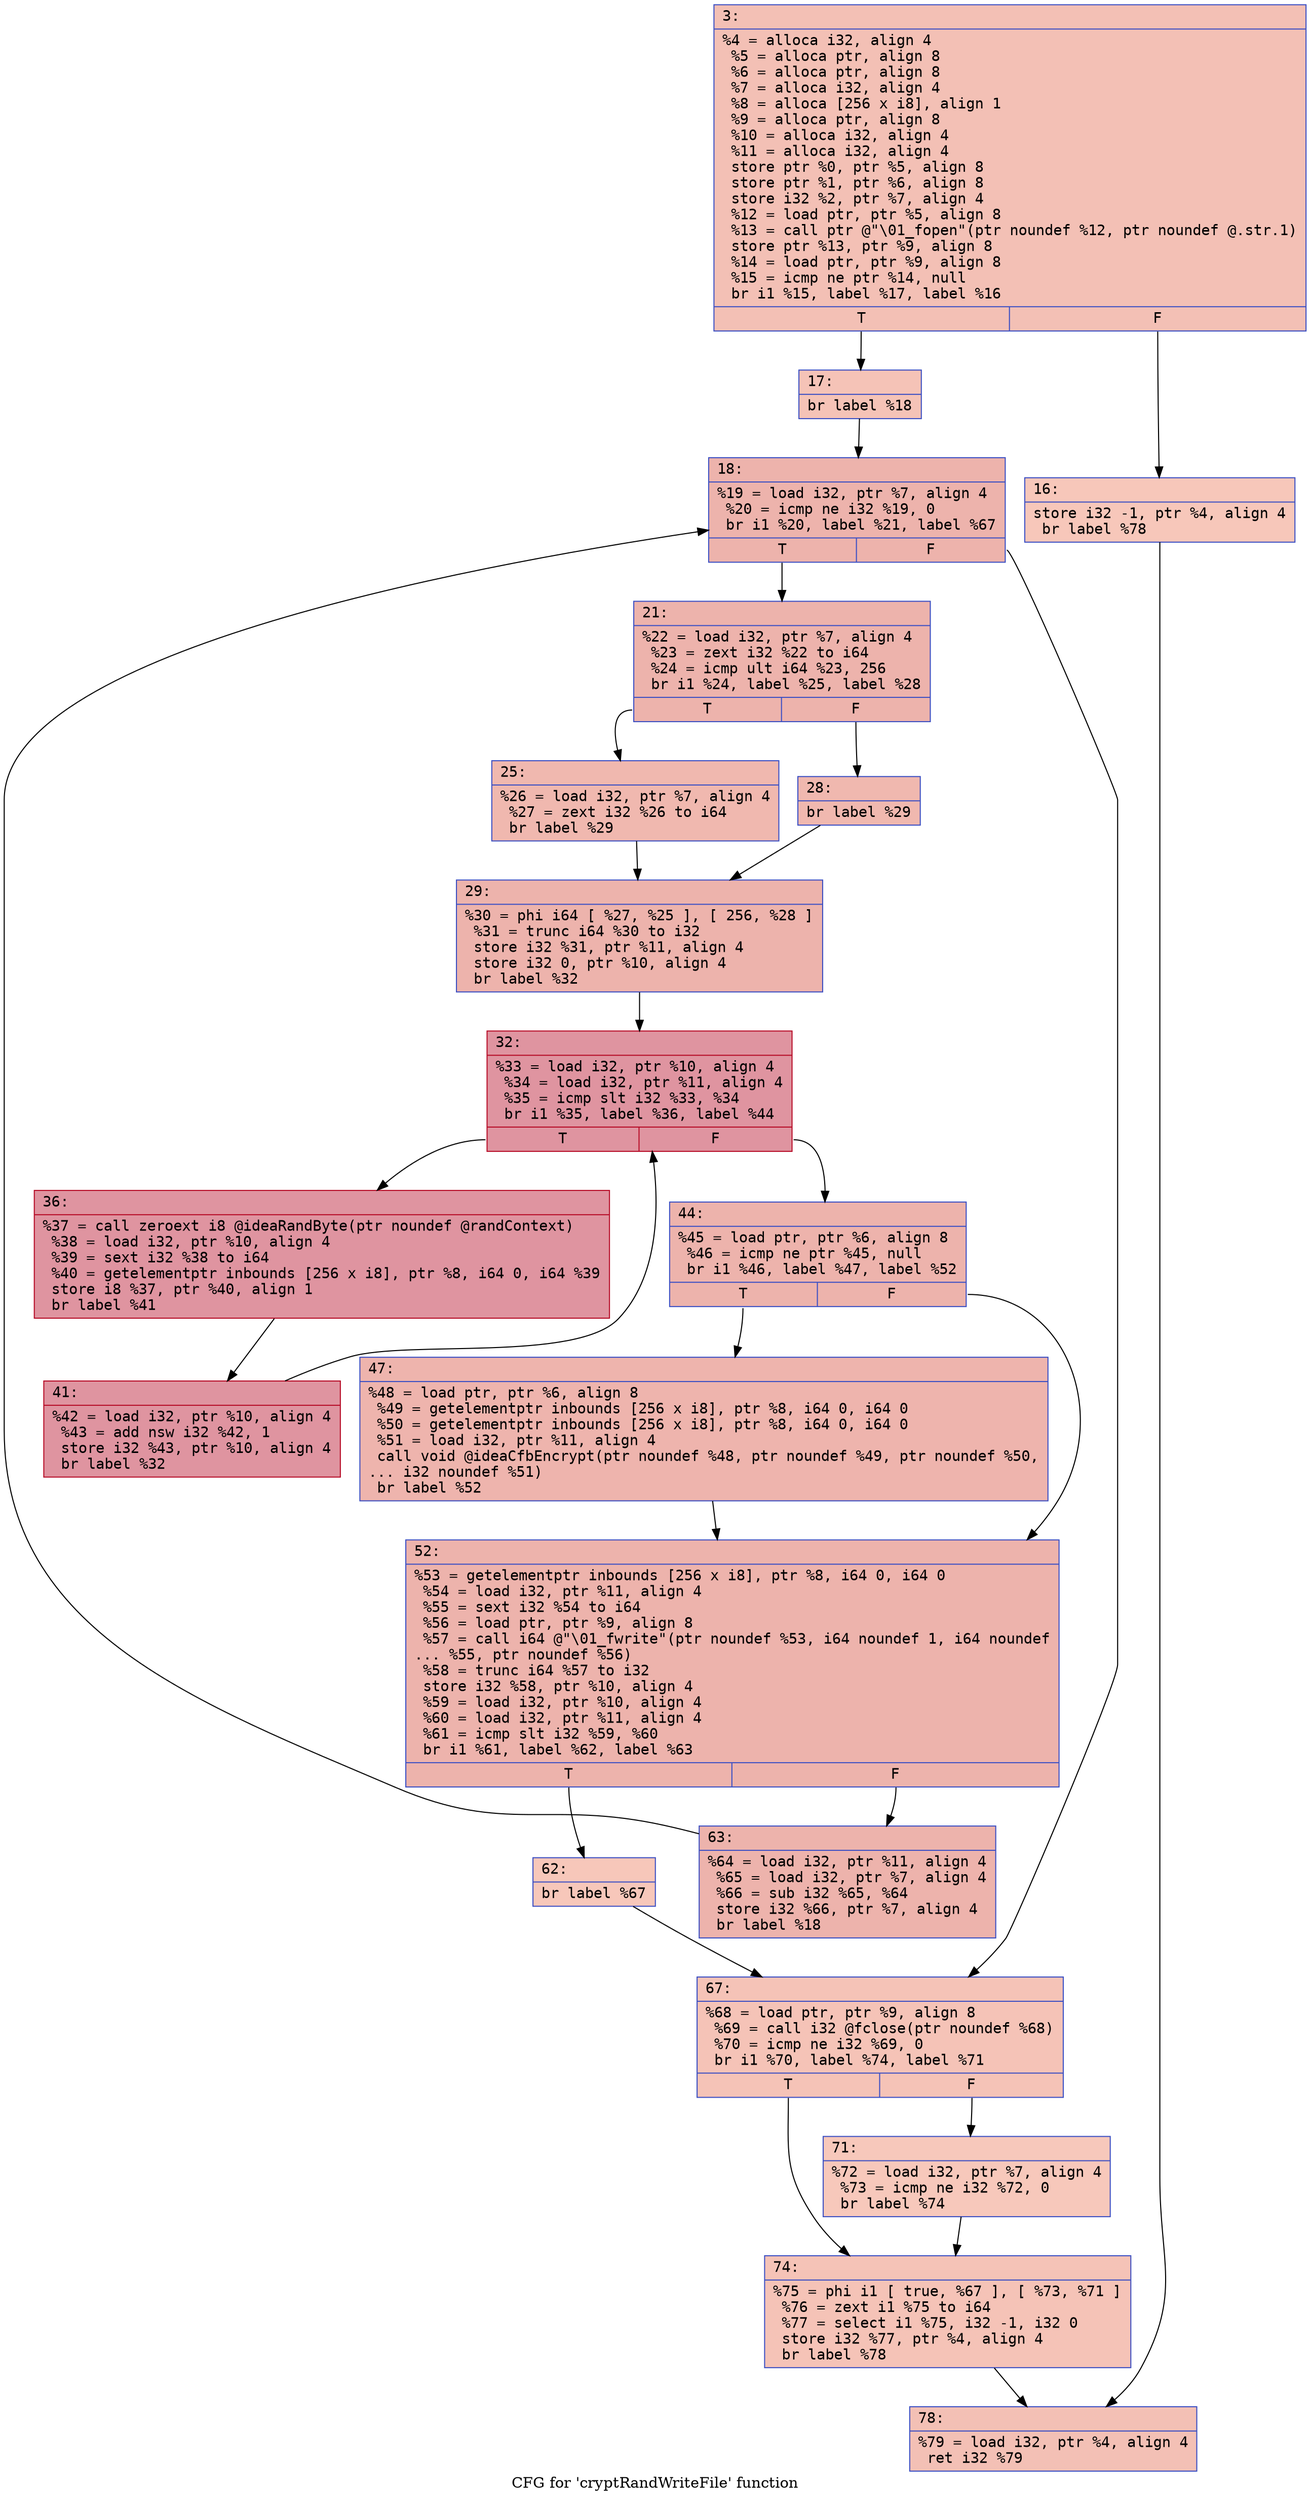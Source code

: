 digraph "CFG for 'cryptRandWriteFile' function" {
	label="CFG for 'cryptRandWriteFile' function";

	Node0x6000012c69e0 [shape=record,color="#3d50c3ff", style=filled, fillcolor="#e5705870" fontname="Courier",label="{3:\l|  %4 = alloca i32, align 4\l  %5 = alloca ptr, align 8\l  %6 = alloca ptr, align 8\l  %7 = alloca i32, align 4\l  %8 = alloca [256 x i8], align 1\l  %9 = alloca ptr, align 8\l  %10 = alloca i32, align 4\l  %11 = alloca i32, align 4\l  store ptr %0, ptr %5, align 8\l  store ptr %1, ptr %6, align 8\l  store i32 %2, ptr %7, align 4\l  %12 = load ptr, ptr %5, align 8\l  %13 = call ptr @\"\\01_fopen\"(ptr noundef %12, ptr noundef @.str.1)\l  store ptr %13, ptr %9, align 8\l  %14 = load ptr, ptr %9, align 8\l  %15 = icmp ne ptr %14, null\l  br i1 %15, label %17, label %16\l|{<s0>T|<s1>F}}"];
	Node0x6000012c69e0:s0 -> Node0x6000012c6a80[tooltip="3 -> 17\nProbability 62.50%" ];
	Node0x6000012c69e0:s1 -> Node0x6000012c6a30[tooltip="3 -> 16\nProbability 37.50%" ];
	Node0x6000012c6a30 [shape=record,color="#3d50c3ff", style=filled, fillcolor="#ec7f6370" fontname="Courier",label="{16:\l|  store i32 -1, ptr %4, align 4\l  br label %78\l}"];
	Node0x6000012c6a30 -> Node0x6000012c6fd0[tooltip="16 -> 78\nProbability 100.00%" ];
	Node0x6000012c6a80 [shape=record,color="#3d50c3ff", style=filled, fillcolor="#e8765c70" fontname="Courier",label="{17:\l|  br label %18\l}"];
	Node0x6000012c6a80 -> Node0x6000012c6ad0[tooltip="17 -> 18\nProbability 100.00%" ];
	Node0x6000012c6ad0 [shape=record,color="#3d50c3ff", style=filled, fillcolor="#d6524470" fontname="Courier",label="{18:\l|  %19 = load i32, ptr %7, align 4\l  %20 = icmp ne i32 %19, 0\l  br i1 %20, label %21, label %67\l|{<s0>T|<s1>F}}"];
	Node0x6000012c6ad0:s0 -> Node0x6000012c6b20[tooltip="18 -> 21\nProbability 96.88%" ];
	Node0x6000012c6ad0:s1 -> Node0x6000012c6ee0[tooltip="18 -> 67\nProbability 3.12%" ];
	Node0x6000012c6b20 [shape=record,color="#3d50c3ff", style=filled, fillcolor="#d6524470" fontname="Courier",label="{21:\l|  %22 = load i32, ptr %7, align 4\l  %23 = zext i32 %22 to i64\l  %24 = icmp ult i64 %23, 256\l  br i1 %24, label %25, label %28\l|{<s0>T|<s1>F}}"];
	Node0x6000012c6b20:s0 -> Node0x6000012c6b70[tooltip="21 -> 25\nProbability 50.00%" ];
	Node0x6000012c6b20:s1 -> Node0x6000012c6bc0[tooltip="21 -> 28\nProbability 50.00%" ];
	Node0x6000012c6b70 [shape=record,color="#3d50c3ff", style=filled, fillcolor="#dc5d4a70" fontname="Courier",label="{25:\l|  %26 = load i32, ptr %7, align 4\l  %27 = zext i32 %26 to i64\l  br label %29\l}"];
	Node0x6000012c6b70 -> Node0x6000012c6c10[tooltip="25 -> 29\nProbability 100.00%" ];
	Node0x6000012c6bc0 [shape=record,color="#3d50c3ff", style=filled, fillcolor="#dc5d4a70" fontname="Courier",label="{28:\l|  br label %29\l}"];
	Node0x6000012c6bc0 -> Node0x6000012c6c10[tooltip="28 -> 29\nProbability 100.00%" ];
	Node0x6000012c6c10 [shape=record,color="#3d50c3ff", style=filled, fillcolor="#d6524470" fontname="Courier",label="{29:\l|  %30 = phi i64 [ %27, %25 ], [ 256, %28 ]\l  %31 = trunc i64 %30 to i32\l  store i32 %31, ptr %11, align 4\l  store i32 0, ptr %10, align 4\l  br label %32\l}"];
	Node0x6000012c6c10 -> Node0x6000012c6c60[tooltip="29 -> 32\nProbability 100.00%" ];
	Node0x6000012c6c60 [shape=record,color="#b70d28ff", style=filled, fillcolor="#b70d2870" fontname="Courier",label="{32:\l|  %33 = load i32, ptr %10, align 4\l  %34 = load i32, ptr %11, align 4\l  %35 = icmp slt i32 %33, %34\l  br i1 %35, label %36, label %44\l|{<s0>T|<s1>F}}"];
	Node0x6000012c6c60:s0 -> Node0x6000012c6cb0[tooltip="32 -> 36\nProbability 96.88%" ];
	Node0x6000012c6c60:s1 -> Node0x6000012c6d50[tooltip="32 -> 44\nProbability 3.12%" ];
	Node0x6000012c6cb0 [shape=record,color="#b70d28ff", style=filled, fillcolor="#b70d2870" fontname="Courier",label="{36:\l|  %37 = call zeroext i8 @ideaRandByte(ptr noundef @randContext)\l  %38 = load i32, ptr %10, align 4\l  %39 = sext i32 %38 to i64\l  %40 = getelementptr inbounds [256 x i8], ptr %8, i64 0, i64 %39\l  store i8 %37, ptr %40, align 1\l  br label %41\l}"];
	Node0x6000012c6cb0 -> Node0x6000012c6d00[tooltip="36 -> 41\nProbability 100.00%" ];
	Node0x6000012c6d00 [shape=record,color="#b70d28ff", style=filled, fillcolor="#b70d2870" fontname="Courier",label="{41:\l|  %42 = load i32, ptr %10, align 4\l  %43 = add nsw i32 %42, 1\l  store i32 %43, ptr %10, align 4\l  br label %32\l}"];
	Node0x6000012c6d00 -> Node0x6000012c6c60[tooltip="41 -> 32\nProbability 100.00%" ];
	Node0x6000012c6d50 [shape=record,color="#3d50c3ff", style=filled, fillcolor="#d6524470" fontname="Courier",label="{44:\l|  %45 = load ptr, ptr %6, align 8\l  %46 = icmp ne ptr %45, null\l  br i1 %46, label %47, label %52\l|{<s0>T|<s1>F}}"];
	Node0x6000012c6d50:s0 -> Node0x6000012c6da0[tooltip="44 -> 47\nProbability 62.50%" ];
	Node0x6000012c6d50:s1 -> Node0x6000012c6df0[tooltip="44 -> 52\nProbability 37.50%" ];
	Node0x6000012c6da0 [shape=record,color="#3d50c3ff", style=filled, fillcolor="#d8564670" fontname="Courier",label="{47:\l|  %48 = load ptr, ptr %6, align 8\l  %49 = getelementptr inbounds [256 x i8], ptr %8, i64 0, i64 0\l  %50 = getelementptr inbounds [256 x i8], ptr %8, i64 0, i64 0\l  %51 = load i32, ptr %11, align 4\l  call void @ideaCfbEncrypt(ptr noundef %48, ptr noundef %49, ptr noundef %50,\l... i32 noundef %51)\l  br label %52\l}"];
	Node0x6000012c6da0 -> Node0x6000012c6df0[tooltip="47 -> 52\nProbability 100.00%" ];
	Node0x6000012c6df0 [shape=record,color="#3d50c3ff", style=filled, fillcolor="#d6524470" fontname="Courier",label="{52:\l|  %53 = getelementptr inbounds [256 x i8], ptr %8, i64 0, i64 0\l  %54 = load i32, ptr %11, align 4\l  %55 = sext i32 %54 to i64\l  %56 = load ptr, ptr %9, align 8\l  %57 = call i64 @\"\\01_fwrite\"(ptr noundef %53, i64 noundef 1, i64 noundef\l... %55, ptr noundef %56)\l  %58 = trunc i64 %57 to i32\l  store i32 %58, ptr %10, align 4\l  %59 = load i32, ptr %10, align 4\l  %60 = load i32, ptr %11, align 4\l  %61 = icmp slt i32 %59, %60\l  br i1 %61, label %62, label %63\l|{<s0>T|<s1>F}}"];
	Node0x6000012c6df0:s0 -> Node0x6000012c6e40[tooltip="52 -> 62\nProbability 3.12%" ];
	Node0x6000012c6df0:s1 -> Node0x6000012c6e90[tooltip="52 -> 63\nProbability 96.88%" ];
	Node0x6000012c6e40 [shape=record,color="#3d50c3ff", style=filled, fillcolor="#ec7f6370" fontname="Courier",label="{62:\l|  br label %67\l}"];
	Node0x6000012c6e40 -> Node0x6000012c6ee0[tooltip="62 -> 67\nProbability 100.00%" ];
	Node0x6000012c6e90 [shape=record,color="#3d50c3ff", style=filled, fillcolor="#d6524470" fontname="Courier",label="{63:\l|  %64 = load i32, ptr %11, align 4\l  %65 = load i32, ptr %7, align 4\l  %66 = sub i32 %65, %64\l  store i32 %66, ptr %7, align 4\l  br label %18\l}"];
	Node0x6000012c6e90 -> Node0x6000012c6ad0[tooltip="63 -> 18\nProbability 100.00%" ];
	Node0x6000012c6ee0 [shape=record,color="#3d50c3ff", style=filled, fillcolor="#e8765c70" fontname="Courier",label="{67:\l|  %68 = load ptr, ptr %9, align 8\l  %69 = call i32 @fclose(ptr noundef %68)\l  %70 = icmp ne i32 %69, 0\l  br i1 %70, label %74, label %71\l|{<s0>T|<s1>F}}"];
	Node0x6000012c6ee0:s0 -> Node0x6000012c6f80[tooltip="67 -> 74\nProbability 62.50%" ];
	Node0x6000012c6ee0:s1 -> Node0x6000012c6f30[tooltip="67 -> 71\nProbability 37.50%" ];
	Node0x6000012c6f30 [shape=record,color="#3d50c3ff", style=filled, fillcolor="#ed836670" fontname="Courier",label="{71:\l|  %72 = load i32, ptr %7, align 4\l  %73 = icmp ne i32 %72, 0\l  br label %74\l}"];
	Node0x6000012c6f30 -> Node0x6000012c6f80[tooltip="71 -> 74\nProbability 100.00%" ];
	Node0x6000012c6f80 [shape=record,color="#3d50c3ff", style=filled, fillcolor="#e8765c70" fontname="Courier",label="{74:\l|  %75 = phi i1 [ true, %67 ], [ %73, %71 ]\l  %76 = zext i1 %75 to i64\l  %77 = select i1 %75, i32 -1, i32 0\l  store i32 %77, ptr %4, align 4\l  br label %78\l}"];
	Node0x6000012c6f80 -> Node0x6000012c6fd0[tooltip="74 -> 78\nProbability 100.00%" ];
	Node0x6000012c6fd0 [shape=record,color="#3d50c3ff", style=filled, fillcolor="#e5705870" fontname="Courier",label="{78:\l|  %79 = load i32, ptr %4, align 4\l  ret i32 %79\l}"];
}
